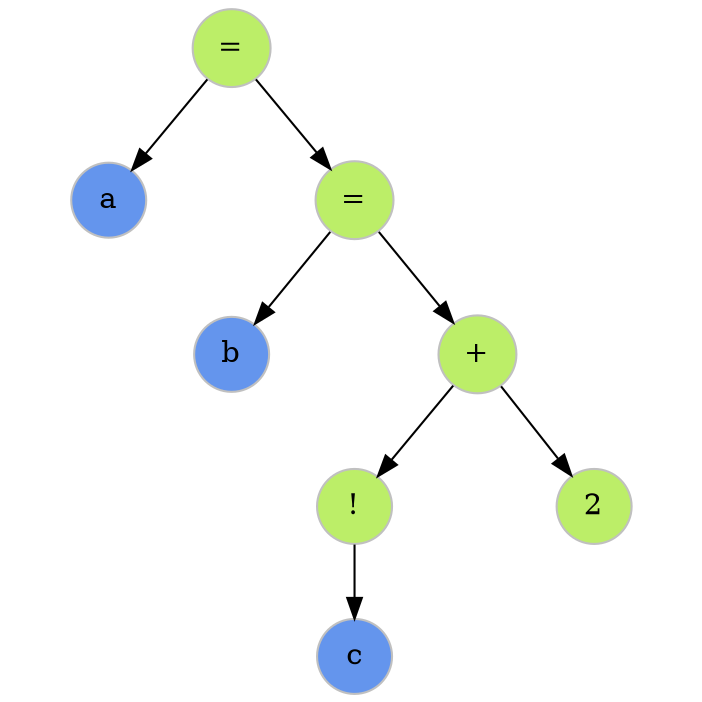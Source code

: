 digraph G{
   nodesep=0.1;
   ratio=1;
   L140736944110016[label="=", shape="circle", color="grey", thickness=4, fillcolor="darkolivegreen2" style=filled];
    L140736944110016->L140736944109952[color="black"];
    L140736944110016->L140736944110272[color="black"];
   L140736944109952[label="a", shape="circle", color="grey", thickness=4, fillcolor="cornflowerblue" style=filled];
   L140736944110272[label="=", shape="circle", color="grey", thickness=4, fillcolor="darkolivegreen2" style=filled];
    L140736944110272->L140736944110208[color="black"];
    L140736944110272->L140736944110592[color="black"];
   L140736944110208[label="b", shape="circle", color="grey", thickness=4, fillcolor="cornflowerblue" style=filled];
   L140736944110592[label="+", shape="circle", color="grey", thickness=4, fillcolor="darkolivegreen2" style=filled];
    L140736944110592->L140736944110336[color="black"];
    L140736944110592->L140736944110656[color="black"];
   L140736944110336[label="!", shape="circle", color="grey", thickness=4, fillcolor="darkolivegreen2" style=filled];
    L140736944110336->L140736944110528[color="black"];
   L140736944110528[label="c", shape="circle", color="grey", thickness=4, fillcolor="cornflowerblue" style=filled];
   L140736944110656[label="2", shape="circle", color="grey", thickness=4, fillcolor="darkolivegreen2" style=filled];
}